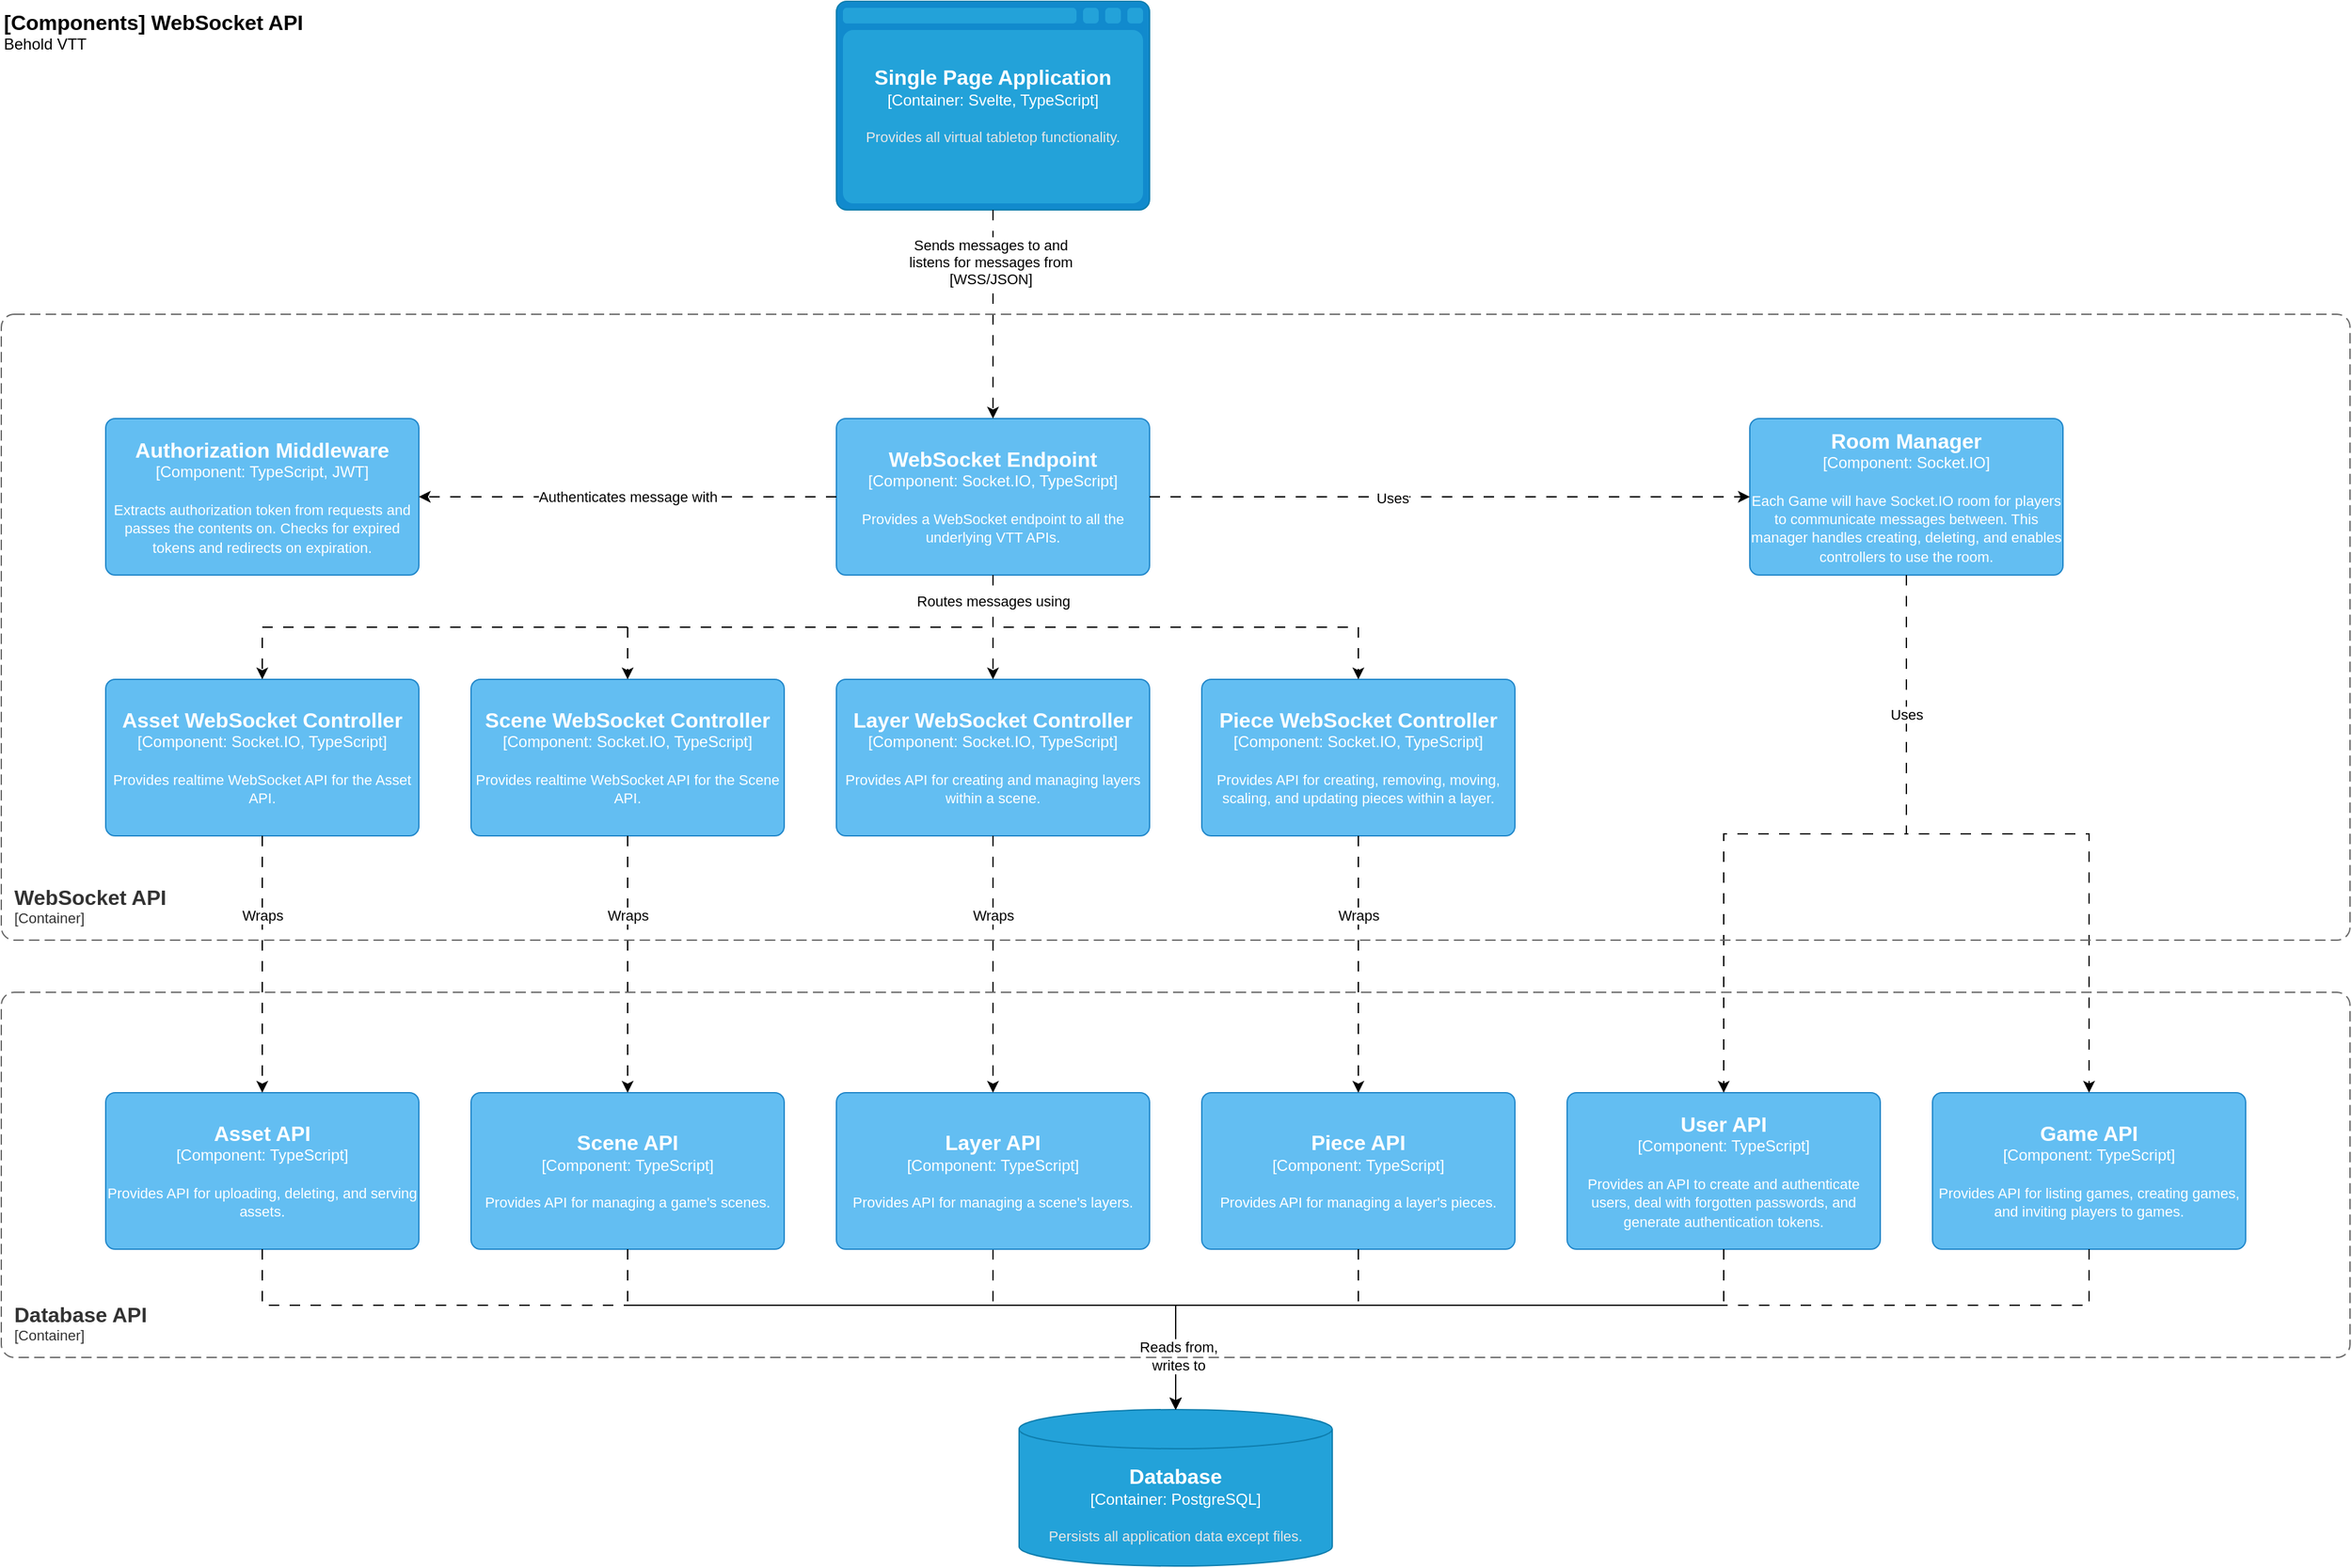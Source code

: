 <mxfile version="24.7.17">
  <diagram name="Page-1" id="G1j1GybayUsh-sAmsgJL">
    <mxGraphModel dx="2205" dy="1692" grid="1" gridSize="10" guides="1" tooltips="1" connect="1" arrows="1" fold="1" page="0" pageScale="1" pageWidth="850" pageHeight="1100" math="0" shadow="0">
      <root>
        <mxCell id="0" />
        <mxCell id="1" parent="0" />
        <object placeholders="1" c4Name="[Components] WebSocket API" c4Type="ContainerDiagramTitle" c4Description="Behold VTT" label="&lt;font style=&quot;font-size: 16px&quot;&gt;&lt;b&gt;&lt;div style=&quot;text-align: left&quot;&gt;%c4Name%&lt;/div&gt;&lt;/b&gt;&lt;/font&gt;&lt;div style=&quot;text-align: left&quot;&gt;%c4Description%&lt;/div&gt;" id="GCtHECgKWb8lIVqQz5uX-1">
          <mxCell style="text;html=1;strokeColor=none;fillColor=none;align=left;verticalAlign=top;whiteSpace=wrap;rounded=0;metaEdit=1;allowArrows=0;resizable=1;rotatable=0;connectable=0;recursiveResize=0;expand=0;pointerEvents=0;points=[[0.25,0,0],[0.5,0,0],[0.75,0,0],[1,0.25,0],[1,0.5,0],[1,0.75,0],[0.75,1,0],[0.5,1,0],[0.25,1,0],[0,0.75,0],[0,0.5,0],[0,0.25,0]];" parent="1" vertex="1">
            <mxGeometry x="880" y="240" width="260" height="40" as="geometry" />
          </mxCell>
        </object>
        <object placeholders="1" c4Name="Single Page Application" c4Type="Container" c4Technology="Svelte, TypeScript" c4Description="Provides all virtual tabletop functionality." label="&lt;font style=&quot;font-size: 16px&quot;&gt;&lt;b&gt;%c4Name%&lt;/b&gt;&lt;/font&gt;&lt;div&gt;[%c4Type%:&amp;nbsp;%c4Technology%]&lt;/div&gt;&lt;br&gt;&lt;div&gt;&lt;font style=&quot;font-size: 11px&quot;&gt;&lt;font color=&quot;#E6E6E6&quot;&gt;%c4Description%&lt;/font&gt;&lt;/div&gt;" id="GCtHECgKWb8lIVqQz5uX-3">
          <mxCell style="shape=mxgraph.c4.webBrowserContainer2;whiteSpace=wrap;html=1;boundedLbl=1;rounded=0;labelBackgroundColor=none;strokeColor=#118ACD;fillColor=#23A2D9;strokeColor=#118ACD;strokeColor2=#0E7DAD;fontSize=12;fontColor=#ffffff;align=center;metaEdit=1;points=[[0.5,0,0],[1,0.25,0],[1,0.5,0],[1,0.75,0],[0.5,1,0],[0,0.75,0],[0,0.5,0],[0,0.25,0]];resizable=0;" parent="1" vertex="1">
            <mxGeometry x="1520" y="240" width="240" height="160" as="geometry" />
          </mxCell>
        </object>
        <object placeholders="1" c4Name="User API" c4Type="Component" c4Technology="TypeScript" c4Description="Provides an API to create and authenticate users, deal with forgotten passwords, and generate authentication tokens." label="&lt;font style=&quot;font-size: 16px&quot;&gt;&lt;b&gt;%c4Name%&lt;/b&gt;&lt;/font&gt;&lt;div&gt;[%c4Type%: %c4Technology%]&lt;/div&gt;&lt;br&gt;&lt;div&gt;&lt;font style=&quot;font-size: 11px&quot;&gt;%c4Description%&lt;/font&gt;&lt;/div&gt;" id="GCtHECgKWb8lIVqQz5uX-5">
          <mxCell style="rounded=1;whiteSpace=wrap;html=1;labelBackgroundColor=none;fillColor=#63BEF2;fontColor=#ffffff;align=center;arcSize=6;strokeColor=#2086C9;metaEdit=1;resizable=0;points=[[0.25,0,0],[0.5,0,0],[0.75,0,0],[1,0.25,0],[1,0.5,0],[1,0.75,0],[0.75,1,0],[0.5,1,0],[0.25,1,0],[0,0.75,0],[0,0.5,0],[0,0.25,0]];" parent="1" vertex="1">
            <mxGeometry x="2080" y="1077" width="240" height="120" as="geometry" />
          </mxCell>
        </object>
        <object placeholders="1" c4Name="Database" c4Type="Container" c4Technology="PostgreSQL" c4Description="Persists all application data except files." label="&lt;font style=&quot;font-size: 16px&quot;&gt;&lt;b&gt;%c4Name%&lt;/b&gt;&lt;/font&gt;&lt;div&gt;[%c4Type%:&amp;nbsp;%c4Technology%]&lt;/div&gt;&lt;br&gt;&lt;div&gt;&lt;font style=&quot;font-size: 11px&quot;&gt;&lt;font color=&quot;#E6E6E6&quot;&gt;%c4Description%&lt;/font&gt;&lt;/div&gt;" id="GCtHECgKWb8lIVqQz5uX-7">
          <mxCell style="shape=cylinder3;size=15;whiteSpace=wrap;html=1;boundedLbl=1;rounded=0;labelBackgroundColor=none;fillColor=#23A2D9;fontSize=12;fontColor=#ffffff;align=center;strokeColor=#0E7DAD;metaEdit=1;points=[[0.5,0,0],[1,0.25,0],[1,0.5,0],[1,0.75,0],[0.5,1,0],[0,0.75,0],[0,0.5,0],[0,0.25,0]];resizable=0;" parent="1" vertex="1">
            <mxGeometry x="1660" y="1320" width="240" height="120" as="geometry" />
          </mxCell>
        </object>
        <object placeholders="1" c4Name="Game API" c4Type="Component" c4Technology="TypeScript" c4Description="Provides API for listing games, creating games, and inviting players to games." label="&lt;font style=&quot;font-size: 16px&quot;&gt;&lt;b&gt;%c4Name%&lt;/b&gt;&lt;/font&gt;&lt;div&gt;[%c4Type%: %c4Technology%]&lt;/div&gt;&lt;br&gt;&lt;div&gt;&lt;font style=&quot;font-size: 11px&quot;&gt;%c4Description%&lt;/font&gt;&lt;/div&gt;" id="GCtHECgKWb8lIVqQz5uX-9">
          <mxCell style="rounded=1;whiteSpace=wrap;html=1;labelBackgroundColor=none;fillColor=#63BEF2;fontColor=#ffffff;align=center;arcSize=6;strokeColor=#2086C9;metaEdit=1;resizable=0;points=[[0.25,0,0],[0.5,0,0],[0.75,0,0],[1,0.25,0],[1,0.5,0],[1,0.75,0],[0.75,1,0],[0.5,1,0],[0.25,1,0],[0,0.75,0],[0,0.5,0],[0,0.25,0]];" parent="1" vertex="1">
            <mxGeometry x="2360" y="1077" width="240" height="120" as="geometry" />
          </mxCell>
        </object>
        <object placeholders="1" c4Name="Authorization Middleware" c4Type="Component" c4Technology="TypeScript, JWT" c4Description="Extracts authorization token from requests and passes the contents on.  Checks for expired tokens and redirects on expiration." label="&lt;font style=&quot;font-size: 16px&quot;&gt;&lt;b&gt;%c4Name%&lt;/b&gt;&lt;/font&gt;&lt;div&gt;[%c4Type%: %c4Technology%]&lt;/div&gt;&lt;br&gt;&lt;div&gt;&lt;font style=&quot;font-size: 11px&quot;&gt;%c4Description%&lt;/font&gt;&lt;/div&gt;" id="tgEfGTzywdNzme2Pcd4w-1">
          <mxCell style="rounded=1;whiteSpace=wrap;html=1;labelBackgroundColor=none;fillColor=#63BEF2;fontColor=#ffffff;align=center;arcSize=6;strokeColor=#2086C9;metaEdit=1;resizable=0;points=[[0.25,0,0],[0.5,0,0],[0.75,0,0],[1,0.25,0],[1,0.5,0],[1,0.75,0],[0.75,1,0],[0.5,1,0],[0.25,1,0],[0,0.75,0],[0,0.5,0],[0,0.25,0]];" parent="1" vertex="1">
            <mxGeometry x="960" y="560" width="240" height="120" as="geometry" />
          </mxCell>
        </object>
        <object placeholders="1" c4Name="Scene WebSocket Controller" c4Type="Component" c4Technology="Socket.IO, TypeScript" c4Description="Provides realtime WebSocket API for the Scene API." label="&lt;font style=&quot;font-size: 16px&quot;&gt;&lt;b&gt;%c4Name%&lt;/b&gt;&lt;/font&gt;&lt;div&gt;[%c4Type%: %c4Technology%]&lt;/div&gt;&lt;br&gt;&lt;div&gt;&lt;font style=&quot;font-size: 11px&quot;&gt;%c4Description%&lt;/font&gt;&lt;/div&gt;" id="tgEfGTzywdNzme2Pcd4w-5">
          <mxCell style="rounded=1;whiteSpace=wrap;html=1;labelBackgroundColor=none;fillColor=#63BEF2;fontColor=#ffffff;align=center;arcSize=6;strokeColor=#2086C9;metaEdit=1;resizable=0;points=[[0.25,0,0],[0.5,0,0],[0.75,0,0],[1,0.25,0],[1,0.5,0],[1,0.75,0],[0.75,1,0],[0.5,1,0],[0.25,1,0],[0,0.75,0],[0,0.5,0],[0,0.25,0]];" parent="1" vertex="1">
            <mxGeometry x="1240" y="760" width="240" height="120" as="geometry" />
          </mxCell>
        </object>
        <object placeholders="1" c4Name="Scene API" c4Type="Component" c4Technology="TypeScript" c4Description="Provides API for managing a game&#39;s scenes." label="&lt;font style=&quot;font-size: 16px&quot;&gt;&lt;b&gt;%c4Name%&lt;/b&gt;&lt;/font&gt;&lt;div&gt;[%c4Type%: %c4Technology%]&lt;/div&gt;&lt;br&gt;&lt;div&gt;&lt;font style=&quot;font-size: 11px&quot;&gt;%c4Description%&lt;/font&gt;&lt;/div&gt;" id="tgEfGTzywdNzme2Pcd4w-6">
          <mxCell style="rounded=1;whiteSpace=wrap;html=1;labelBackgroundColor=none;fillColor=#63BEF2;fontColor=#ffffff;align=center;arcSize=6;strokeColor=#2086C9;metaEdit=1;resizable=0;points=[[0.25,0,0],[0.5,0,0],[0.75,0,0],[1,0.25,0],[1,0.5,0],[1,0.75,0],[0.75,1,0],[0.5,1,0],[0.25,1,0],[0,0.75,0],[0,0.5,0],[0,0.25,0]];" parent="1" vertex="1">
            <mxGeometry x="1240" y="1077" width="240" height="120" as="geometry" />
          </mxCell>
        </object>
        <mxCell id="tgEfGTzywdNzme2Pcd4w-7" style="edgeStyle=orthogonalEdgeStyle;rounded=0;orthogonalLoop=1;jettySize=auto;html=1;exitX=0.5;exitY=1;exitDx=0;exitDy=0;exitPerimeter=0;entryX=0.5;entryY=0;entryDx=0;entryDy=0;entryPerimeter=0;dashed=1;dashPattern=8 8;" parent="1" source="tgEfGTzywdNzme2Pcd4w-5" target="tgEfGTzywdNzme2Pcd4w-6" edge="1">
          <mxGeometry relative="1" as="geometry" />
        </mxCell>
        <mxCell id="tgEfGTzywdNzme2Pcd4w-8" value="Wraps" style="edgeLabel;html=1;align=center;verticalAlign=middle;resizable=0;points=[];" parent="tgEfGTzywdNzme2Pcd4w-7" vertex="1" connectable="0">
          <mxGeometry x="0.1" y="-1" relative="1" as="geometry">
            <mxPoint x="1" y="-48" as="offset" />
          </mxGeometry>
        </mxCell>
        <object placeholders="1" c4Name="Layer WebSocket Controller" c4Type="Component" c4Technology="Socket.IO, TypeScript" c4Description="Provides API for creating and managing layers within a scene." label="&lt;font style=&quot;font-size: 16px&quot;&gt;&lt;b&gt;%c4Name%&lt;/b&gt;&lt;/font&gt;&lt;div&gt;[%c4Type%: %c4Technology%]&lt;/div&gt;&lt;br&gt;&lt;div&gt;&lt;font style=&quot;font-size: 11px&quot;&gt;%c4Description%&lt;/font&gt;&lt;/div&gt;" id="tgEfGTzywdNzme2Pcd4w-17">
          <mxCell style="rounded=1;whiteSpace=wrap;html=1;labelBackgroundColor=none;fillColor=#63BEF2;fontColor=#ffffff;align=center;arcSize=6;strokeColor=#2086C9;metaEdit=1;resizable=0;points=[[0.25,0,0],[0.5,0,0],[0.75,0,0],[1,0.25,0],[1,0.5,0],[1,0.75,0],[0.75,1,0],[0.5,1,0],[0.25,1,0],[0,0.75,0],[0,0.5,0],[0,0.25,0]];" parent="1" vertex="1">
            <mxGeometry x="1520" y="760" width="240" height="120" as="geometry" />
          </mxCell>
        </object>
        <mxCell id="pOOFfQN2TY9hd0YAb3Gv-6" style="edgeStyle=orthogonalEdgeStyle;rounded=0;orthogonalLoop=1;jettySize=auto;html=1;entryX=0.5;entryY=0;entryDx=0;entryDy=0;entryPerimeter=0;dashed=1;dashPattern=8 8;" edge="1" parent="1" source="tgEfGTzywdNzme2Pcd4w-18" target="GCtHECgKWb8lIVqQz5uX-7">
          <mxGeometry relative="1" as="geometry">
            <mxPoint x="1610" y="1320" as="targetPoint" />
            <Array as="points">
              <mxPoint x="1640" y="1240" />
              <mxPoint x="1780" y="1240" />
            </Array>
          </mxGeometry>
        </mxCell>
        <object placeholders="1" c4Name="Layer API" c4Type="Component" c4Technology="TypeScript" c4Description="Provides API for managing a scene&#39;s layers." label="&lt;font style=&quot;font-size: 16px&quot;&gt;&lt;b&gt;%c4Name%&lt;/b&gt;&lt;/font&gt;&lt;div&gt;[%c4Type%: %c4Technology%]&lt;/div&gt;&lt;br&gt;&lt;div&gt;&lt;font style=&quot;font-size: 11px&quot;&gt;%c4Description%&lt;/font&gt;&lt;/div&gt;" id="tgEfGTzywdNzme2Pcd4w-18">
          <mxCell style="rounded=1;whiteSpace=wrap;html=1;labelBackgroundColor=none;fillColor=#63BEF2;fontColor=#ffffff;align=center;arcSize=6;strokeColor=#2086C9;metaEdit=1;resizable=0;points=[[0.25,0,0],[0.5,0,0],[0.75,0,0],[1,0.25,0],[1,0.5,0],[1,0.75,0],[0.75,1,0],[0.5,1,0],[0.25,1,0],[0,0.75,0],[0,0.5,0],[0,0.25,0]];" parent="1" vertex="1">
            <mxGeometry x="1520" y="1077" width="240" height="120" as="geometry" />
          </mxCell>
        </object>
        <mxCell id="tgEfGTzywdNzme2Pcd4w-19" style="edgeStyle=orthogonalEdgeStyle;rounded=0;orthogonalLoop=1;jettySize=auto;html=1;exitX=0.5;exitY=1;exitDx=0;exitDy=0;exitPerimeter=0;entryX=0.5;entryY=0;entryDx=0;entryDy=0;entryPerimeter=0;dashed=1;dashPattern=8 8;" parent="1" source="tgEfGTzywdNzme2Pcd4w-17" target="tgEfGTzywdNzme2Pcd4w-18" edge="1">
          <mxGeometry relative="1" as="geometry" />
        </mxCell>
        <mxCell id="tgEfGTzywdNzme2Pcd4w-20" value="Wraps" style="edgeLabel;html=1;align=center;verticalAlign=middle;resizable=0;points=[];" parent="tgEfGTzywdNzme2Pcd4w-19" vertex="1" connectable="0">
          <mxGeometry x="0.1" y="-1" relative="1" as="geometry">
            <mxPoint x="1" y="-48" as="offset" />
          </mxGeometry>
        </mxCell>
        <object placeholders="1" c4Name="Asset API" c4Type="Component" c4Technology="TypeScript" c4Description="Provides API for uploading, deleting, and serving assets." label="&lt;font style=&quot;font-size: 16px&quot;&gt;&lt;b&gt;%c4Name%&lt;/b&gt;&lt;/font&gt;&lt;div&gt;[%c4Type%: %c4Technology%]&lt;/div&gt;&lt;br&gt;&lt;div&gt;&lt;font style=&quot;font-size: 11px&quot;&gt;%c4Description%&lt;/font&gt;&lt;/div&gt;" id="UZzbujaBFzWWd5vo3e5C-2">
          <mxCell style="rounded=1;whiteSpace=wrap;html=1;labelBackgroundColor=none;fillColor=#63BEF2;fontColor=#ffffff;align=center;arcSize=6;strokeColor=#2086C9;metaEdit=1;resizable=0;points=[[0.25,0,0],[0.5,0,0],[0.75,0,0],[1,0.25,0],[1,0.5,0],[1,0.75,0],[0.75,1,0],[0.5,1,0],[0.25,1,0],[0,0.75,0],[0,0.5,0],[0,0.25,0]];" parent="1" vertex="1">
            <mxGeometry x="960" y="1077" width="240" height="120" as="geometry" />
          </mxCell>
        </object>
        <object placeholders="1" c4Name="Asset WebSocket Controller" c4Type="Component" c4Technology="Socket.IO, TypeScript" c4Description="Provides realtime WebSocket API for the Asset API." label="&lt;font style=&quot;font-size: 16px&quot;&gt;&lt;b&gt;%c4Name%&lt;/b&gt;&lt;/font&gt;&lt;div&gt;[%c4Type%: %c4Technology%]&lt;/div&gt;&lt;br&gt;&lt;div&gt;&lt;font style=&quot;font-size: 11px&quot;&gt;%c4Description%&lt;/font&gt;&lt;/div&gt;" id="UZzbujaBFzWWd5vo3e5C-5">
          <mxCell style="rounded=1;whiteSpace=wrap;html=1;labelBackgroundColor=none;fillColor=#63BEF2;fontColor=#ffffff;align=center;arcSize=6;strokeColor=#2086C9;metaEdit=1;resizable=0;points=[[0.25,0,0],[0.5,0,0],[0.75,0,0],[1,0.25,0],[1,0.5,0],[1,0.75,0],[0.75,1,0],[0.5,1,0],[0.25,1,0],[0,0.75,0],[0,0.5,0],[0,0.25,0]];" parent="1" vertex="1">
            <mxGeometry x="960" y="760" width="240" height="120" as="geometry" />
          </mxCell>
        </object>
        <mxCell id="UZzbujaBFzWWd5vo3e5C-6" style="edgeStyle=orthogonalEdgeStyle;rounded=0;orthogonalLoop=1;jettySize=auto;html=1;entryX=0.5;entryY=0;entryDx=0;entryDy=0;entryPerimeter=0;dashed=1;dashPattern=8 8;" parent="1" source="UZzbujaBFzWWd5vo3e5C-5" target="UZzbujaBFzWWd5vo3e5C-2" edge="1">
          <mxGeometry relative="1" as="geometry" />
        </mxCell>
        <mxCell id="UZzbujaBFzWWd5vo3e5C-7" value="Wraps" style="edgeLabel;html=1;align=center;verticalAlign=middle;resizable=0;points=[];" parent="UZzbujaBFzWWd5vo3e5C-6" vertex="1" connectable="0">
          <mxGeometry x="-0.08" relative="1" as="geometry">
            <mxPoint y="-30" as="offset" />
          </mxGeometry>
        </mxCell>
        <object placeholders="1" c4Name="Piece WebSocket Controller" c4Type="Component" c4Technology="Socket.IO, TypeScript" c4Description="Provides API for creating, removing, moving, scaling, and updating pieces within a layer." label="&lt;font style=&quot;font-size: 16px&quot;&gt;&lt;b&gt;%c4Name%&lt;/b&gt;&lt;/font&gt;&lt;div&gt;[%c4Type%: %c4Technology%]&lt;/div&gt;&lt;br&gt;&lt;div&gt;&lt;font style=&quot;font-size: 11px&quot;&gt;%c4Description%&lt;/font&gt;&lt;/div&gt;" id="UZzbujaBFzWWd5vo3e5C-8">
          <mxCell style="rounded=1;whiteSpace=wrap;html=1;labelBackgroundColor=none;fillColor=#63BEF2;fontColor=#ffffff;align=center;arcSize=6;strokeColor=#2086C9;metaEdit=1;resizable=0;points=[[0.25,0,0],[0.5,0,0],[0.75,0,0],[1,0.25,0],[1,0.5,0],[1,0.75,0],[0.75,1,0],[0.5,1,0],[0.25,1,0],[0,0.75,0],[0,0.5,0],[0,0.25,0]];" parent="1" vertex="1">
            <mxGeometry x="1800" y="760" width="240" height="120" as="geometry" />
          </mxCell>
        </object>
        <object placeholders="1" c4Name="Piece API" c4Type="Component" c4Technology="TypeScript" c4Description="Provides API for managing a layer&#39;s pieces." label="&lt;font style=&quot;font-size: 16px&quot;&gt;&lt;b&gt;%c4Name%&lt;/b&gt;&lt;/font&gt;&lt;div&gt;[%c4Type%: %c4Technology%]&lt;/div&gt;&lt;br&gt;&lt;div&gt;&lt;font style=&quot;font-size: 11px&quot;&gt;%c4Description%&lt;/font&gt;&lt;/div&gt;" id="UZzbujaBFzWWd5vo3e5C-9">
          <mxCell style="rounded=1;whiteSpace=wrap;html=1;labelBackgroundColor=none;fillColor=#63BEF2;fontColor=#ffffff;align=center;arcSize=6;strokeColor=#2086C9;metaEdit=1;resizable=0;points=[[0.25,0,0],[0.5,0,0],[0.75,0,0],[1,0.25,0],[1,0.5,0],[1,0.75,0],[0.75,1,0],[0.5,1,0],[0.25,1,0],[0,0.75,0],[0,0.5,0],[0,0.25,0]];" parent="1" vertex="1">
            <mxGeometry x="1800" y="1077" width="240" height="120" as="geometry" />
          </mxCell>
        </object>
        <mxCell id="UZzbujaBFzWWd5vo3e5C-10" style="edgeStyle=orthogonalEdgeStyle;rounded=0;orthogonalLoop=1;jettySize=auto;html=1;exitX=0.5;exitY=1;exitDx=0;exitDy=0;exitPerimeter=0;entryX=0.5;entryY=0;entryDx=0;entryDy=0;entryPerimeter=0;dashed=1;dashPattern=8 8;" parent="1" source="UZzbujaBFzWWd5vo3e5C-8" target="UZzbujaBFzWWd5vo3e5C-9" edge="1">
          <mxGeometry relative="1" as="geometry" />
        </mxCell>
        <mxCell id="UZzbujaBFzWWd5vo3e5C-11" value="Wraps" style="edgeLabel;html=1;align=center;verticalAlign=middle;resizable=0;points=[];" parent="UZzbujaBFzWWd5vo3e5C-10" vertex="1" connectable="0">
          <mxGeometry x="0.1" y="-1" relative="1" as="geometry">
            <mxPoint x="1" y="-48" as="offset" />
          </mxGeometry>
        </mxCell>
        <object placeholders="1" c4Name="WebSocket Endpoint" c4Type="Component" c4Technology="Socket.IO, TypeScript" c4Description="Provides a WebSocket endpoint to all the underlying VTT APIs." label="&lt;font style=&quot;font-size: 16px&quot;&gt;&lt;b&gt;%c4Name%&lt;/b&gt;&lt;/font&gt;&lt;div&gt;[%c4Type%: %c4Technology%]&lt;/div&gt;&lt;br&gt;&lt;div&gt;&lt;font style=&quot;font-size: 11px&quot;&gt;%c4Description%&lt;/font&gt;&lt;/div&gt;" id="UZzbujaBFzWWd5vo3e5C-19">
          <mxCell style="rounded=1;whiteSpace=wrap;html=1;labelBackgroundColor=none;fillColor=#63BEF2;fontColor=#ffffff;align=center;arcSize=6;strokeColor=#2086C9;metaEdit=1;resizable=0;points=[[0.25,0,0],[0.5,0,0],[0.75,0,0],[1,0.25,0],[1,0.5,0],[1,0.75,0],[0.75,1,0],[0.5,1,0],[0.25,1,0],[0,0.75,0],[0,0.5,0],[0,0.25,0]];" parent="1" vertex="1">
            <mxGeometry x="1520" y="560" width="240" height="120" as="geometry" />
          </mxCell>
        </object>
        <mxCell id="UZzbujaBFzWWd5vo3e5C-22" style="edgeStyle=orthogonalEdgeStyle;rounded=0;orthogonalLoop=1;jettySize=auto;html=1;entryX=1;entryY=0.5;entryDx=0;entryDy=0;entryPerimeter=0;dashed=1;dashPattern=8 8;" parent="1" source="UZzbujaBFzWWd5vo3e5C-19" target="tgEfGTzywdNzme2Pcd4w-1" edge="1">
          <mxGeometry relative="1" as="geometry" />
        </mxCell>
        <mxCell id="UZzbujaBFzWWd5vo3e5C-23" value="Authenticates message with" style="edgeLabel;html=1;align=center;verticalAlign=middle;resizable=0;points=[];" parent="UZzbujaBFzWWd5vo3e5C-22" vertex="1" connectable="0">
          <mxGeometry x="0.01" y="5" relative="1" as="geometry">
            <mxPoint x="1" y="-5" as="offset" />
          </mxGeometry>
        </mxCell>
        <mxCell id="UZzbujaBFzWWd5vo3e5C-29" style="edgeStyle=orthogonalEdgeStyle;rounded=0;orthogonalLoop=1;jettySize=auto;html=1;entryX=0.5;entryY=0;entryDx=0;entryDy=0;entryPerimeter=0;dashed=1;dashPattern=8 8;" parent="1" source="GCtHECgKWb8lIVqQz5uX-3" target="UZzbujaBFzWWd5vo3e5C-19" edge="1">
          <mxGeometry relative="1" as="geometry" />
        </mxCell>
        <mxCell id="UZzbujaBFzWWd5vo3e5C-30" value="Sends messages to and&lt;br&gt;listens for messages from&lt;br&gt;[WSS/JSON]" style="edgeLabel;html=1;align=center;verticalAlign=middle;resizable=0;points=[];" parent="UZzbujaBFzWWd5vo3e5C-29" vertex="1" connectable="0">
          <mxGeometry x="-0.316" y="-2" relative="1" as="geometry">
            <mxPoint y="-15" as="offset" />
          </mxGeometry>
        </mxCell>
        <mxCell id="UZzbujaBFzWWd5vo3e5C-36" style="edgeStyle=orthogonalEdgeStyle;rounded=0;orthogonalLoop=1;jettySize=auto;html=1;entryX=0.5;entryY=0;entryDx=0;entryDy=0;entryPerimeter=0;dashed=1;dashPattern=8 8;" parent="1" source="UZzbujaBFzWWd5vo3e5C-19" target="UZzbujaBFzWWd5vo3e5C-5" edge="1">
          <mxGeometry relative="1" as="geometry">
            <Array as="points">
              <mxPoint x="1640" y="720" />
              <mxPoint x="1080" y="720" />
            </Array>
          </mxGeometry>
        </mxCell>
        <mxCell id="UZzbujaBFzWWd5vo3e5C-37" style="edgeStyle=orthogonalEdgeStyle;rounded=0;orthogonalLoop=1;jettySize=auto;html=1;entryX=0.5;entryY=0;entryDx=0;entryDy=0;entryPerimeter=0;dashed=1;dashPattern=8 8;" parent="1" source="UZzbujaBFzWWd5vo3e5C-19" target="tgEfGTzywdNzme2Pcd4w-5" edge="1">
          <mxGeometry relative="1" as="geometry">
            <Array as="points">
              <mxPoint x="1640" y="720" />
              <mxPoint x="1360" y="720" />
            </Array>
          </mxGeometry>
        </mxCell>
        <mxCell id="UZzbujaBFzWWd5vo3e5C-38" style="edgeStyle=orthogonalEdgeStyle;rounded=0;orthogonalLoop=1;jettySize=auto;html=1;entryX=0.5;entryY=0;entryDx=0;entryDy=0;entryPerimeter=0;dashed=1;dashPattern=8 8;" parent="1" source="UZzbujaBFzWWd5vo3e5C-19" target="tgEfGTzywdNzme2Pcd4w-17" edge="1">
          <mxGeometry relative="1" as="geometry" />
        </mxCell>
        <mxCell id="UZzbujaBFzWWd5vo3e5C-39" style="edgeStyle=orthogonalEdgeStyle;rounded=0;orthogonalLoop=1;jettySize=auto;html=1;entryX=0.5;entryY=0;entryDx=0;entryDy=0;entryPerimeter=0;dashed=1;dashPattern=8 8;" parent="1" source="UZzbujaBFzWWd5vo3e5C-19" target="UZzbujaBFzWWd5vo3e5C-8" edge="1">
          <mxGeometry relative="1" as="geometry">
            <Array as="points">
              <mxPoint x="1640" y="720" />
              <mxPoint x="1920" y="720" />
            </Array>
          </mxGeometry>
        </mxCell>
        <mxCell id="UZzbujaBFzWWd5vo3e5C-41" value="Routes messages using" style="edgeLabel;html=1;align=center;verticalAlign=middle;resizable=0;points=[];" parent="UZzbujaBFzWWd5vo3e5C-39" vertex="1" connectable="0">
          <mxGeometry x="-0.889" relative="1" as="geometry">
            <mxPoint as="offset" />
          </mxGeometry>
        </mxCell>
        <object placeholders="1" c4Name="Room Manager" c4Type="Component" c4Technology="Socket.IO" c4Description="Each Game will have Socket.IO room for players to communicate messages between.  This manager handles creating, deleting, and enables controllers to use the room." label="&lt;font style=&quot;font-size: 16px&quot;&gt;&lt;b&gt;%c4Name%&lt;/b&gt;&lt;/font&gt;&lt;div&gt;[%c4Type%: %c4Technology%]&lt;/div&gt;&lt;br&gt;&lt;div&gt;&lt;font style=&quot;font-size: 11px&quot;&gt;%c4Description%&lt;/font&gt;&lt;/div&gt;" id="RpvVi69PV621MiGslOgV-1">
          <mxCell style="rounded=1;whiteSpace=wrap;html=1;labelBackgroundColor=none;fillColor=#63BEF2;fontColor=#ffffff;align=center;arcSize=6;strokeColor=#2086C9;metaEdit=1;resizable=0;points=[[0.25,0,0],[0.5,0,0],[0.75,0,0],[1,0.25,0],[1,0.5,0],[1,0.75,0],[0.75,1,0],[0.5,1,0],[0.25,1,0],[0,0.75,0],[0,0.5,0],[0,0.25,0]];" parent="1" vertex="1">
            <mxGeometry x="2220" y="560" width="240" height="120" as="geometry" />
          </mxCell>
        </object>
        <mxCell id="RpvVi69PV621MiGslOgV-2" style="edgeStyle=orthogonalEdgeStyle;rounded=0;orthogonalLoop=1;jettySize=auto;html=1;entryX=0;entryY=0.5;entryDx=0;entryDy=0;entryPerimeter=0;dashed=1;dashPattern=8 8;" parent="1" source="UZzbujaBFzWWd5vo3e5C-19" target="RpvVi69PV621MiGslOgV-1" edge="1">
          <mxGeometry relative="1" as="geometry" />
        </mxCell>
        <mxCell id="RpvVi69PV621MiGslOgV-3" value="Uses" style="edgeLabel;html=1;align=center;verticalAlign=middle;resizable=0;points=[];" parent="RpvVi69PV621MiGslOgV-2" vertex="1" connectable="0">
          <mxGeometry x="-0.192" y="-1" relative="1" as="geometry">
            <mxPoint as="offset" />
          </mxGeometry>
        </mxCell>
        <mxCell id="pOOFfQN2TY9hd0YAb3Gv-1" style="edgeStyle=orthogonalEdgeStyle;rounded=0;orthogonalLoop=1;jettySize=auto;html=1;exitX=0.5;exitY=1;exitDx=0;exitDy=0;exitPerimeter=0;entryX=0.5;entryY=0;entryDx=0;entryDy=0;entryPerimeter=0;dashed=1;dashPattern=8 8;" edge="1" parent="1" source="RpvVi69PV621MiGslOgV-1" target="GCtHECgKWb8lIVqQz5uX-5">
          <mxGeometry relative="1" as="geometry" />
        </mxCell>
        <mxCell id="pOOFfQN2TY9hd0YAb3Gv-2" style="edgeStyle=orthogonalEdgeStyle;rounded=0;orthogonalLoop=1;jettySize=auto;html=1;entryX=0.5;entryY=0;entryDx=0;entryDy=0;entryPerimeter=0;dashed=1;dashPattern=8 8;" edge="1" parent="1" source="RpvVi69PV621MiGslOgV-1" target="GCtHECgKWb8lIVqQz5uX-9">
          <mxGeometry relative="1" as="geometry" />
        </mxCell>
        <mxCell id="pOOFfQN2TY9hd0YAb3Gv-3" value="Uses" style="edgeLabel;html=1;align=center;verticalAlign=middle;resizable=0;points=[];" vertex="1" connectable="0" parent="pOOFfQN2TY9hd0YAb3Gv-2">
          <mxGeometry x="-0.604" relative="1" as="geometry">
            <mxPoint as="offset" />
          </mxGeometry>
        </mxCell>
        <mxCell id="pOOFfQN2TY9hd0YAb3Gv-4" style="edgeStyle=orthogonalEdgeStyle;rounded=0;orthogonalLoop=1;jettySize=auto;html=1;entryX=0.5;entryY=0;entryDx=0;entryDy=0;entryPerimeter=0;dashed=1;dashPattern=8 8;" edge="1" parent="1" source="UZzbujaBFzWWd5vo3e5C-2" target="GCtHECgKWb8lIVqQz5uX-7">
          <mxGeometry relative="1" as="geometry">
            <Array as="points">
              <mxPoint x="1080" y="1240" />
              <mxPoint x="1780" y="1240" />
            </Array>
          </mxGeometry>
        </mxCell>
        <mxCell id="pOOFfQN2TY9hd0YAb3Gv-5" style="edgeStyle=orthogonalEdgeStyle;rounded=0;orthogonalLoop=1;jettySize=auto;html=1;entryX=0.5;entryY=0;entryDx=0;entryDy=0;entryPerimeter=0;dashed=1;dashPattern=8 8;" edge="1" parent="1" source="tgEfGTzywdNzme2Pcd4w-6" target="GCtHECgKWb8lIVqQz5uX-7">
          <mxGeometry relative="1" as="geometry">
            <Array as="points">
              <mxPoint x="1360" y="1240" />
              <mxPoint x="1780" y="1240" />
            </Array>
          </mxGeometry>
        </mxCell>
        <mxCell id="pOOFfQN2TY9hd0YAb3Gv-7" style="edgeStyle=orthogonalEdgeStyle;rounded=0;orthogonalLoop=1;jettySize=auto;html=1;entryX=0.5;entryY=0;entryDx=0;entryDy=0;entryPerimeter=0;dashed=1;dashPattern=8 8;" edge="1" parent="1" source="UZzbujaBFzWWd5vo3e5C-9" target="GCtHECgKWb8lIVqQz5uX-7">
          <mxGeometry relative="1" as="geometry">
            <Array as="points">
              <mxPoint x="1920" y="1240" />
              <mxPoint x="1780" y="1240" />
            </Array>
          </mxGeometry>
        </mxCell>
        <mxCell id="pOOFfQN2TY9hd0YAb3Gv-8" style="edgeStyle=orthogonalEdgeStyle;rounded=0;orthogonalLoop=1;jettySize=auto;html=1;entryX=0.5;entryY=0;entryDx=0;entryDy=0;entryPerimeter=0;dashed=1;dashPattern=8 8;" edge="1" parent="1" source="GCtHECgKWb8lIVqQz5uX-5" target="GCtHECgKWb8lIVqQz5uX-7">
          <mxGeometry relative="1" as="geometry">
            <Array as="points">
              <mxPoint x="2200" y="1240" />
              <mxPoint x="1780" y="1240" />
            </Array>
          </mxGeometry>
        </mxCell>
        <mxCell id="pOOFfQN2TY9hd0YAb3Gv-10" style="edgeStyle=orthogonalEdgeStyle;rounded=0;orthogonalLoop=1;jettySize=auto;html=1;entryX=0.5;entryY=0;entryDx=0;entryDy=0;entryPerimeter=0;dashed=1;dashPattern=8 8;" edge="1" parent="1" source="GCtHECgKWb8lIVqQz5uX-9" target="GCtHECgKWb8lIVqQz5uX-7">
          <mxGeometry relative="1" as="geometry">
            <Array as="points">
              <mxPoint x="2480" y="1240" />
              <mxPoint x="1780" y="1240" />
            </Array>
          </mxGeometry>
        </mxCell>
        <mxCell id="pOOFfQN2TY9hd0YAb3Gv-11" value="Reads from,&lt;br&gt;writes to" style="edgeLabel;html=1;align=center;verticalAlign=middle;resizable=0;points=[];" vertex="1" connectable="0" parent="pOOFfQN2TY9hd0YAb3Gv-10">
          <mxGeometry x="0.902" y="2" relative="1" as="geometry">
            <mxPoint y="-1" as="offset" />
          </mxGeometry>
        </mxCell>
        <object placeholders="1" c4Name="Database API" c4Type="ContainerScopeBoundary" c4Application="Container" label="&lt;font style=&quot;font-size: 16px&quot;&gt;&lt;b&gt;&lt;div style=&quot;text-align: left&quot;&gt;%c4Name%&lt;/div&gt;&lt;/b&gt;&lt;/font&gt;&lt;div style=&quot;text-align: left&quot;&gt;[%c4Application%]&lt;/div&gt;" id="pOOFfQN2TY9hd0YAb3Gv-12">
          <mxCell style="rounded=1;fontSize=11;whiteSpace=wrap;html=1;dashed=1;arcSize=20;fillColor=none;strokeColor=#666666;fontColor=#333333;labelBackgroundColor=none;align=left;verticalAlign=bottom;labelBorderColor=none;spacingTop=0;spacing=10;dashPattern=8 4;metaEdit=1;rotatable=0;perimeter=rectanglePerimeter;noLabel=0;labelPadding=0;allowArrows=0;connectable=0;expand=0;recursiveResize=0;editable=1;pointerEvents=0;absoluteArcSize=1;points=[[0.25,0,0],[0.5,0,0],[0.75,0,0],[1,0.25,0],[1,0.5,0],[1,0.75,0],[0.75,1,0],[0.5,1,0],[0.25,1,0],[0,0.75,0],[0,0.5,0],[0,0.25,0]];" vertex="1" parent="1">
            <mxGeometry x="880" y="1000" width="1800" height="280" as="geometry" />
          </mxCell>
        </object>
        <object placeholders="1" c4Name="WebSocket API" c4Type="ContainerScopeBoundary" c4Application="Container" label="&lt;font style=&quot;font-size: 16px&quot;&gt;&lt;b&gt;&lt;div style=&quot;text-align: left&quot;&gt;%c4Name%&lt;/div&gt;&lt;/b&gt;&lt;/font&gt;&lt;div style=&quot;text-align: left&quot;&gt;[%c4Application%]&lt;/div&gt;" id="pOOFfQN2TY9hd0YAb3Gv-13">
          <mxCell style="rounded=1;fontSize=11;whiteSpace=wrap;html=1;dashed=1;arcSize=20;fillColor=none;strokeColor=#666666;fontColor=#333333;labelBackgroundColor=none;align=left;verticalAlign=bottom;labelBorderColor=none;spacingTop=0;spacing=10;dashPattern=8 4;metaEdit=1;rotatable=0;perimeter=rectanglePerimeter;noLabel=0;labelPadding=0;allowArrows=0;connectable=0;expand=0;recursiveResize=0;editable=1;pointerEvents=0;absoluteArcSize=1;points=[[0.25,0,0],[0.5,0,0],[0.75,0,0],[1,0.25,0],[1,0.5,0],[1,0.75,0],[0.75,1,0],[0.5,1,0],[0.25,1,0],[0,0.75,0],[0,0.5,0],[0,0.25,0]];" vertex="1" parent="1">
            <mxGeometry x="880" y="480" width="1800" height="480" as="geometry" />
          </mxCell>
        </object>
      </root>
    </mxGraphModel>
  </diagram>
</mxfile>
